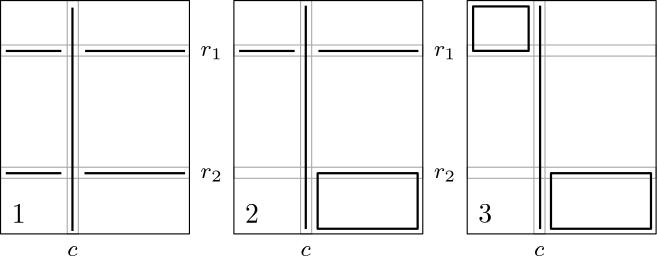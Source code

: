 <?xml version="1.0"?>
<!DOCTYPE ipe SYSTEM "ipe.dtd">
<ipe version="70107" creator="Ipe 7.1.10">
<info created="D:20170211135034" modified="D:20170216154119"/>
<ipestyle name="basic">
<symbol name="arrow/arc(spx)">
<path stroke="sym-stroke" fill="sym-stroke" pen="sym-pen">
0 0 m
-1 0.333 l
-1 -0.333 l
h
</path>
</symbol>
<symbol name="arrow/farc(spx)">
<path stroke="sym-stroke" fill="white" pen="sym-pen">
0 0 m
-1 0.333 l
-1 -0.333 l
h
</path>
</symbol>
<symbol name="arrow/ptarc(spx)">
<path stroke="sym-stroke" fill="sym-stroke" pen="sym-pen">
0 0 m
-1 0.333 l
-0.8 0 l
-1 -0.333 l
h
</path>
</symbol>
<symbol name="arrow/fptarc(spx)">
<path stroke="sym-stroke" fill="white" pen="sym-pen">
0 0 m
-1 0.333 l
-0.8 0 l
-1 -0.333 l
h
</path>
</symbol>
<symbol name="mark/circle(sx)" transformations="translations">
<path fill="sym-stroke">
0.6 0 0 0.6 0 0 e
0.4 0 0 0.4 0 0 e
</path>
</symbol>
<symbol name="mark/disk(sx)" transformations="translations">
<path fill="sym-stroke">
0.6 0 0 0.6 0 0 e
</path>
</symbol>
<symbol name="mark/fdisk(sfx)" transformations="translations">
<group>
<path fill="sym-fill">
0.5 0 0 0.5 0 0 e
</path>
<path fill="sym-stroke" fillrule="eofill">
0.6 0 0 0.6 0 0 e
0.4 0 0 0.4 0 0 e
</path>
</group>
</symbol>
<symbol name="mark/box(sx)" transformations="translations">
<path fill="sym-stroke" fillrule="eofill">
-0.6 -0.6 m
0.6 -0.6 l
0.6 0.6 l
-0.6 0.6 l
h
-0.4 -0.4 m
0.4 -0.4 l
0.4 0.4 l
-0.4 0.4 l
h
</path>
</symbol>
<symbol name="mark/square(sx)" transformations="translations">
<path fill="sym-stroke">
-0.6 -0.6 m
0.6 -0.6 l
0.6 0.6 l
-0.6 0.6 l
h
</path>
</symbol>
<symbol name="mark/fsquare(sfx)" transformations="translations">
<group>
<path fill="sym-fill">
-0.5 -0.5 m
0.5 -0.5 l
0.5 0.5 l
-0.5 0.5 l
h
</path>
<path fill="sym-stroke" fillrule="eofill">
-0.6 -0.6 m
0.6 -0.6 l
0.6 0.6 l
-0.6 0.6 l
h
-0.4 -0.4 m
0.4 -0.4 l
0.4 0.4 l
-0.4 0.4 l
h
</path>
</group>
</symbol>
<symbol name="mark/cross(sx)" transformations="translations">
<group>
<path fill="sym-stroke">
-0.43 -0.57 m
0.57 0.43 l
0.43 0.57 l
-0.57 -0.43 l
h
</path>
<path fill="sym-stroke">
-0.43 0.57 m
0.57 -0.43 l
0.43 -0.57 l
-0.57 0.43 l
h
</path>
</group>
</symbol>
<symbol name="arrow/fnormal(spx)">
<path stroke="sym-stroke" fill="white" pen="sym-pen">
0 0 m
-1 0.333 l
-1 -0.333 l
h
</path>
</symbol>
<symbol name="arrow/pointed(spx)">
<path stroke="sym-stroke" fill="sym-stroke" pen="sym-pen">
0 0 m
-1 0.333 l
-0.8 0 l
-1 -0.333 l
h
</path>
</symbol>
<symbol name="arrow/fpointed(spx)">
<path stroke="sym-stroke" fill="white" pen="sym-pen">
0 0 m
-1 0.333 l
-0.8 0 l
-1 -0.333 l
h
</path>
</symbol>
<symbol name="arrow/linear(spx)">
<path stroke="sym-stroke" pen="sym-pen">
-1 0.333 m
0 0 l
-1 -0.333 l
</path>
</symbol>
<symbol name="arrow/fdouble(spx)">
<path stroke="sym-stroke" fill="white" pen="sym-pen">
0 0 m
-1 0.333 l
-1 -0.333 l
h
-1 0 m
-2 0.333 l
-2 -0.333 l
h
</path>
</symbol>
<symbol name="arrow/double(spx)">
<path stroke="sym-stroke" fill="sym-stroke" pen="sym-pen">
0 0 m
-1 0.333 l
-1 -0.333 l
h
-1 0 m
-2 0.333 l
-2 -0.333 l
h
</path>
</symbol>
<pen name="heavier" value="0.8"/>
<pen name="fat" value="1.2"/>
<pen name="ultrafat" value="2"/>
<symbolsize name="large" value="5"/>
<symbolsize name="small" value="2"/>
<symbolsize name="tiny" value="1.1"/>
<arrowsize name="large" value="10"/>
<arrowsize name="small" value="5"/>
<arrowsize name="tiny" value="3"/>
<color name="red" value="1 0 0"/>
<color name="green" value="0 1 0"/>
<color name="blue" value="0 0 1"/>
<color name="yellow" value="1 1 0"/>
<color name="orange" value="1 0.647 0"/>
<color name="gold" value="1 0.843 0"/>
<color name="purple" value="0.627 0.125 0.941"/>
<color name="gray" value="0.745"/>
<color name="brown" value="0.647 0.165 0.165"/>
<color name="navy" value="0 0 0.502"/>
<color name="pink" value="1 0.753 0.796"/>
<color name="seagreen" value="0.18 0.545 0.341"/>
<color name="turquoise" value="0.251 0.878 0.816"/>
<color name="violet" value="0.933 0.51 0.933"/>
<color name="darkblue" value="0 0 0.545"/>
<color name="darkcyan" value="0 0.545 0.545"/>
<color name="darkgray" value="0.663"/>
<color name="darkgreen" value="0 0.392 0"/>
<color name="darkmagenta" value="0.545 0 0.545"/>
<color name="darkorange" value="1 0.549 0"/>
<color name="darkred" value="0.545 0 0"/>
<color name="lightblue" value="0.678 0.847 0.902"/>
<color name="lightcyan" value="0.878 1 1"/>
<color name="lightgray" value="0.827"/>
<color name="lightgreen" value="0.565 0.933 0.565"/>
<color name="lightyellow" value="1 1 0.878"/>
<dashstyle name="dashed" value="[4] 0"/>
<dashstyle name="dotted" value="[1 3] 0"/>
<dashstyle name="dash dotted" value="[4 2 1 2] 0"/>
<dashstyle name="dash dot dotted" value="[4 2 1 2 1 2] 0"/>
<textsize name="large" value="\large"/>
<textsize name="Large" value="\Large"/>
<textsize name="LARGE" value="\LARGE"/>
<textsize name="huge" value="\huge"/>
<textsize name="Huge" value="\Huge"/>
<textsize name="small" value="\small"/>
<textsize name="footnote" value="\footnotesize"/>
<textsize name="tiny" value="\tiny"/>
<textstyle name="center" begin="\begin{center}" end="\end{center}"/>
<textstyle name="itemize" begin="\begin{itemize}" end="\end{itemize}"/>
<textstyle name="item" begin="\begin{itemize}\item{}" end="\end{itemize}"/>
<gridsize name="4 pts" value="4"/>
<gridsize name="8 pts (~3 mm)" value="8"/>
<gridsize name="16 pts (~6 mm)" value="16"/>
<gridsize name="32 pts (~12 mm)" value="32"/>
<gridsize name="10 pts (~3.5 mm)" value="10"/>
<gridsize name="20 pts (~7 mm)" value="20"/>
<gridsize name="14 pts (~5 mm)" value="14"/>
<gridsize name="28 pts (~10 mm)" value="28"/>
<gridsize name="56 pts (~20 mm)" value="56"/>
<anglesize name="90 deg" value="90"/>
<anglesize name="60 deg" value="60"/>
<anglesize name="45 deg" value="45"/>
<anglesize name="30 deg" value="30"/>
<anglesize name="22.5 deg" value="22.5"/>
<opacity name="10%" value="0.1"/>
<opacity name="30%" value="0.3"/>
<opacity name="50%" value="0.5"/>
<opacity name="75%" value="0.75"/>
<tiling name="falling" angle="-60" step="4" width="1"/>
<tiling name="rising" angle="30" step="4" width="1"/>
</ipestyle>
<page>
<layer name="gamma"/>
<view layers="gamma" active="gamma"/>
<path layer="gamma" matrix="1 0 0 0.724137 -12 231.725" stroke="darkgray">
40 840 m
40 724 l
44 724 l
44 840 l
h
</path>
<path matrix="0.809524 0 0 1 0.761905 12" stroke="darkgray">
4 812 m
4 808 l
88 808 l
88 812 l
h
</path>
<path matrix="0.809524 0 0 1 0.761905 12" stroke="darkgray">
4 768 m
4 764 l
88 764 l
88 768 l
h
</path>
<path matrix="0.772727 0 0 0.724137 0.909091 231.725" stroke="black">
4 840 m
4 724 l
92 724 l
92 840 l
h
</path>
<text matrix="1 0 0 1 -12 12" transformations="translations" pos="88 808" stroke="black" type="label" width="7.972" height="3.439" depth="1.1" valign="baseline" size="footnote">$r_1$</text>
<text matrix="1 0 0 1 -12 12" transformations="translations" pos="88 764" stroke="black" type="label" width="7.972" height="3.439" depth="1.1" valign="baseline" size="footnote">$r_2$</text>
<text matrix="1 0 0 1 -12 12" transformations="translations" pos="40 736" stroke="black" type="label" width="3.668" height="3.432" depth="0" valign="baseline" size="footnote">$c$</text>
<path matrix="1 0 0 0.724137 72 231.725" stroke="darkgray">
40 840 m
40 724 l
44 724 l
44 840 l
h
</path>
<path matrix="0.809524 0 0 1 84.7619 12" stroke="darkgray">
4 812 m
4 808 l
88 808 l
88 812 l
h
</path>
<path matrix="0.809524 0 0 1 84.7619 12" stroke="darkgray">
4 768 m
4 764 l
88 764 l
88 768 l
h
</path>
<path matrix="0.772727 0 0 0.724137 84.9091 231.725" stroke="black">
4 840 m
4 724 l
92 724 l
92 840 l
h
</path>
<text matrix="1 0 0 1 72 12" transformations="translations" pos="88 808" stroke="black" type="label" width="7.972" height="3.439" depth="1.1" valign="baseline" size="footnote">$r_1$</text>
<text matrix="1 0 0 1 72 12" transformations="translations" pos="88 764" stroke="black" type="label" width="7.972" height="3.439" depth="1.1" valign="baseline" size="footnote">$r_2$</text>
<text matrix="1 0 0 1 72 12" transformations="translations" pos="40 736" stroke="black" type="label" width="3.668" height="3.432" depth="0" valign="baseline" size="footnote">$c$</text>
<path matrix="1 0 0 0.724137 156 231.725" stroke="darkgray">
40 840 m
40 724 l
44 724 l
44 840 l
h
</path>
<path matrix="0.809525 0 0 1 168.761 12" stroke="darkgray">
4 812 m
4 808 l
88 808 l
88 812 l
h
</path>
<path matrix="0.809525 0 0 1 168.761 12" stroke="darkgray">
4 768 m
4 764 l
88 764 l
88 768 l
h
</path>
<path matrix="0.772728 0 0 0.724137 168.909 231.725" stroke="black">
4 840 m
4 724 l
92 724 l
92 840 l
h
</path>
<text matrix="1 0 0 1 156 12" transformations="translations" pos="40 736" stroke="black" type="label" width="3.668" height="3.432" depth="0" valign="baseline" size="footnote">$c$</text>
<path matrix="1.00416 0 0 1.82757 -10.2813 -646.532" stroke="black" pen="heavier">
40 812 m
40 768 l
</path>
<path matrix="1 0 0 1 -9.57604 9.84537" stroke="black" pen="heavier">
44 812 m
80 812 l
</path>
<path matrix="1.13148 0 0 1 -20.0941 9.84537" stroke="black" pen="heavier">
48 768 m
80 768 l
</path>
<path matrix="1 0 0 1 74.424 9.84537" stroke="black" pen="heavier">
44 812 m
80 812 l
</path>
<path matrix="1.00416 0 0 1.82757 73.7184 -645.832" stroke="black" pen="heavier">
40 812 m
40 768 l
</path>
<path matrix="1.00416 0 0 1.82757 158.068 -645.832" stroke="black" pen="heavier">
40 812 m
40 768 l
</path>
<path matrix="1 0 0 1 -21.8454 -2.15463" stroke="black" pen="heavier">
140 780 m
140 760 l
176 760 l
176 780 l
h
</path>
<path matrix="1 0 0 1 62.1546 -2.15463" stroke="black" pen="heavier">
140 780 m
140 760 l
176 760 l
176 780 l
h
</path>
<path matrix="1 0 0 1 -10.1147 -2.15463" stroke="black" pen="heavier">
16 824 m
36 824 l
</path>
<path matrix="1 0 0 1 -10.1147 -2.15463" stroke="black" pen="heavier">
16 780 m
36 780 l
</path>
<path matrix="1 0 0 1 73.8853 -2.15463" stroke="black" pen="heavier">
16 824 m
36 824 l
</path>
<path matrix="1 0 0 1 -1.8853 1.8853" stroke="black" pen="heavier">
196 820 m
196 836 l
176 836 l
176 820 l
h
</path>
<text transformations="translations" pos="8 760" stroke="black" type="label" width="4.981" height="6.42" depth="0" valign="baseline">1</text>
<text transformations="translations" pos="92 760" stroke="black" type="label" width="4.981" height="6.42" depth="0" valign="baseline">2</text>
<text transformations="translations" pos="176 760" stroke="black" type="label" width="4.981" height="6.42" depth="0" valign="baseline">3</text>
</page>
</ipe>
